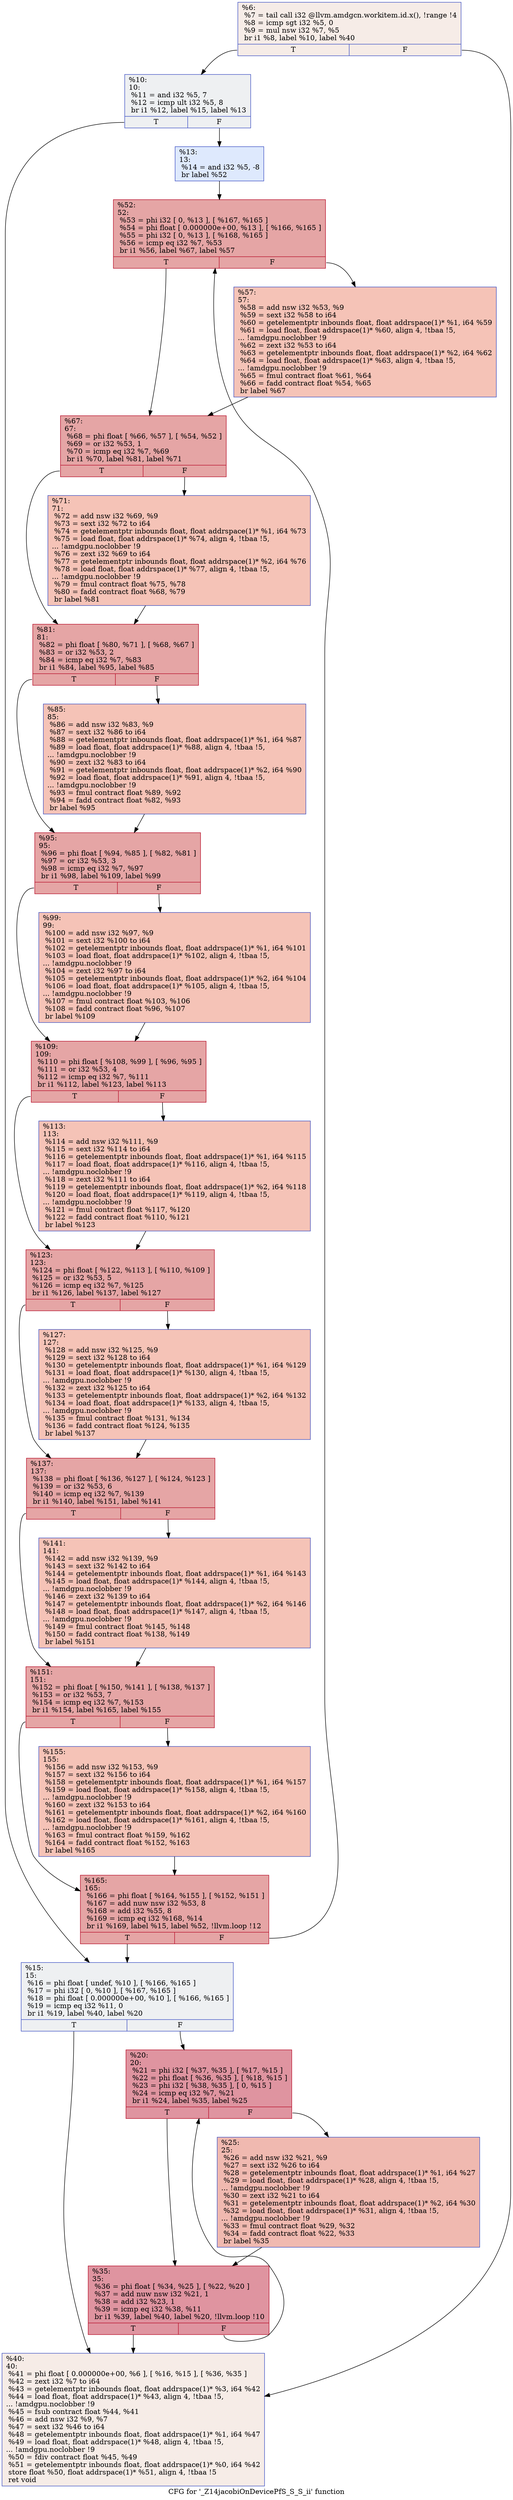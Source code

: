 digraph "CFG for '_Z14jacobiOnDevicePfS_S_S_ii' function" {
	label="CFG for '_Z14jacobiOnDevicePfS_S_S_ii' function";

	Node0x5d7ef70 [shape=record,color="#3d50c3ff", style=filled, fillcolor="#ead5c970",label="{%6:\l  %7 = tail call i32 @llvm.amdgcn.workitem.id.x(), !range !4\l  %8 = icmp sgt i32 %5, 0\l  %9 = mul nsw i32 %7, %5\l  br i1 %8, label %10, label %40\l|{<s0>T|<s1>F}}"];
	Node0x5d7ef70:s0 -> Node0x5d7e1a0;
	Node0x5d7ef70:s1 -> Node0x5d804d0;
	Node0x5d7e1a0 [shape=record,color="#3d50c3ff", style=filled, fillcolor="#d9dce170",label="{%10:\l10:                                               \l  %11 = and i32 %5, 7\l  %12 = icmp ult i32 %5, 8\l  br i1 %12, label %15, label %13\l|{<s0>T|<s1>F}}"];
	Node0x5d7e1a0:s0 -> Node0x5d80790;
	Node0x5d7e1a0:s1 -> Node0x5d807e0;
	Node0x5d807e0 [shape=record,color="#3d50c3ff", style=filled, fillcolor="#b5cdfa70",label="{%13:\l13:                                               \l  %14 = and i32 %5, -8\l  br label %52\l}"];
	Node0x5d807e0 -> Node0x5d809e0;
	Node0x5d80790 [shape=record,color="#3d50c3ff", style=filled, fillcolor="#d9dce170",label="{%15:\l15:                                               \l  %16 = phi float [ undef, %10 ], [ %166, %165 ]\l  %17 = phi i32 [ 0, %10 ], [ %167, %165 ]\l  %18 = phi float [ 0.000000e+00, %10 ], [ %166, %165 ]\l  %19 = icmp eq i32 %11, 0\l  br i1 %19, label %40, label %20\l|{<s0>T|<s1>F}}"];
	Node0x5d80790:s0 -> Node0x5d804d0;
	Node0x5d80790:s1 -> Node0x5d81d80;
	Node0x5d81d80 [shape=record,color="#b70d28ff", style=filled, fillcolor="#b70d2870",label="{%20:\l20:                                               \l  %21 = phi i32 [ %37, %35 ], [ %17, %15 ]\l  %22 = phi float [ %36, %35 ], [ %18, %15 ]\l  %23 = phi i32 [ %38, %35 ], [ 0, %15 ]\l  %24 = icmp eq i32 %7, %21\l  br i1 %24, label %35, label %25\l|{<s0>T|<s1>F}}"];
	Node0x5d81d80:s0 -> Node0x5d81ef0;
	Node0x5d81d80:s1 -> Node0x5d82300;
	Node0x5d82300 [shape=record,color="#3d50c3ff", style=filled, fillcolor="#de614d70",label="{%25:\l25:                                               \l  %26 = add nsw i32 %21, %9\l  %27 = sext i32 %26 to i64\l  %28 = getelementptr inbounds float, float addrspace(1)* %1, i64 %27\l  %29 = load float, float addrspace(1)* %28, align 4, !tbaa !5,\l... !amdgpu.noclobber !9\l  %30 = zext i32 %21 to i64\l  %31 = getelementptr inbounds float, float addrspace(1)* %2, i64 %30\l  %32 = load float, float addrspace(1)* %31, align 4, !tbaa !5,\l... !amdgpu.noclobber !9\l  %33 = fmul contract float %29, %32\l  %34 = fadd contract float %22, %33\l  br label %35\l}"];
	Node0x5d82300 -> Node0x5d81ef0;
	Node0x5d81ef0 [shape=record,color="#b70d28ff", style=filled, fillcolor="#b70d2870",label="{%35:\l35:                                               \l  %36 = phi float [ %34, %25 ], [ %22, %20 ]\l  %37 = add nuw nsw i32 %21, 1\l  %38 = add i32 %23, 1\l  %39 = icmp eq i32 %38, %11\l  br i1 %39, label %40, label %20, !llvm.loop !10\l|{<s0>T|<s1>F}}"];
	Node0x5d81ef0:s0 -> Node0x5d804d0;
	Node0x5d81ef0:s1 -> Node0x5d81d80;
	Node0x5d804d0 [shape=record,color="#3d50c3ff", style=filled, fillcolor="#ead5c970",label="{%40:\l40:                                               \l  %41 = phi float [ 0.000000e+00, %6 ], [ %16, %15 ], [ %36, %35 ]\l  %42 = zext i32 %7 to i64\l  %43 = getelementptr inbounds float, float addrspace(1)* %3, i64 %42\l  %44 = load float, float addrspace(1)* %43, align 4, !tbaa !5,\l... !amdgpu.noclobber !9\l  %45 = fsub contract float %44, %41\l  %46 = add nsw i32 %9, %7\l  %47 = sext i32 %46 to i64\l  %48 = getelementptr inbounds float, float addrspace(1)* %1, i64 %47\l  %49 = load float, float addrspace(1)* %48, align 4, !tbaa !5,\l... !amdgpu.noclobber !9\l  %50 = fdiv contract float %45, %49\l  %51 = getelementptr inbounds float, float addrspace(1)* %0, i64 %42\l  store float %50, float addrspace(1)* %51, align 4, !tbaa !5\l  ret void\l}"];
	Node0x5d809e0 [shape=record,color="#b70d28ff", style=filled, fillcolor="#c5333470",label="{%52:\l52:                                               \l  %53 = phi i32 [ 0, %13 ], [ %167, %165 ]\l  %54 = phi float [ 0.000000e+00, %13 ], [ %166, %165 ]\l  %55 = phi i32 [ 0, %13 ], [ %168, %165 ]\l  %56 = icmp eq i32 %7, %53\l  br i1 %56, label %67, label %57\l|{<s0>T|<s1>F}}"];
	Node0x5d809e0:s0 -> Node0x5d846f0;
	Node0x5d809e0:s1 -> Node0x5d84780;
	Node0x5d84780 [shape=record,color="#3d50c3ff", style=filled, fillcolor="#e8765c70",label="{%57:\l57:                                               \l  %58 = add nsw i32 %53, %9\l  %59 = sext i32 %58 to i64\l  %60 = getelementptr inbounds float, float addrspace(1)* %1, i64 %59\l  %61 = load float, float addrspace(1)* %60, align 4, !tbaa !5,\l... !amdgpu.noclobber !9\l  %62 = zext i32 %53 to i64\l  %63 = getelementptr inbounds float, float addrspace(1)* %2, i64 %62\l  %64 = load float, float addrspace(1)* %63, align 4, !tbaa !5,\l... !amdgpu.noclobber !9\l  %65 = fmul contract float %61, %64\l  %66 = fadd contract float %54, %65\l  br label %67\l}"];
	Node0x5d84780 -> Node0x5d846f0;
	Node0x5d846f0 [shape=record,color="#b70d28ff", style=filled, fillcolor="#c5333470",label="{%67:\l67:                                               \l  %68 = phi float [ %66, %57 ], [ %54, %52 ]\l  %69 = or i32 %53, 1\l  %70 = icmp eq i32 %7, %69\l  br i1 %70, label %81, label %71\l|{<s0>T|<s1>F}}"];
	Node0x5d846f0:s0 -> Node0x5d85220;
	Node0x5d846f0:s1 -> Node0x5d85270;
	Node0x5d85270 [shape=record,color="#3d50c3ff", style=filled, fillcolor="#e8765c70",label="{%71:\l71:                                               \l  %72 = add nsw i32 %69, %9\l  %73 = sext i32 %72 to i64\l  %74 = getelementptr inbounds float, float addrspace(1)* %1, i64 %73\l  %75 = load float, float addrspace(1)* %74, align 4, !tbaa !5,\l... !amdgpu.noclobber !9\l  %76 = zext i32 %69 to i64\l  %77 = getelementptr inbounds float, float addrspace(1)* %2, i64 %76\l  %78 = load float, float addrspace(1)* %77, align 4, !tbaa !5,\l... !amdgpu.noclobber !9\l  %79 = fmul contract float %75, %78\l  %80 = fadd contract float %68, %79\l  br label %81\l}"];
	Node0x5d85270 -> Node0x5d85220;
	Node0x5d85220 [shape=record,color="#b70d28ff", style=filled, fillcolor="#c5333470",label="{%81:\l81:                                               \l  %82 = phi float [ %80, %71 ], [ %68, %67 ]\l  %83 = or i32 %53, 2\l  %84 = icmp eq i32 %7, %83\l  br i1 %84, label %95, label %85\l|{<s0>T|<s1>F}}"];
	Node0x5d85220:s0 -> Node0x5d85ae0;
	Node0x5d85220:s1 -> Node0x5d85b30;
	Node0x5d85b30 [shape=record,color="#3d50c3ff", style=filled, fillcolor="#e8765c70",label="{%85:\l85:                                               \l  %86 = add nsw i32 %83, %9\l  %87 = sext i32 %86 to i64\l  %88 = getelementptr inbounds float, float addrspace(1)* %1, i64 %87\l  %89 = load float, float addrspace(1)* %88, align 4, !tbaa !5,\l... !amdgpu.noclobber !9\l  %90 = zext i32 %83 to i64\l  %91 = getelementptr inbounds float, float addrspace(1)* %2, i64 %90\l  %92 = load float, float addrspace(1)* %91, align 4, !tbaa !5,\l... !amdgpu.noclobber !9\l  %93 = fmul contract float %89, %92\l  %94 = fadd contract float %82, %93\l  br label %95\l}"];
	Node0x5d85b30 -> Node0x5d85ae0;
	Node0x5d85ae0 [shape=record,color="#b70d28ff", style=filled, fillcolor="#c5333470",label="{%95:\l95:                                               \l  %96 = phi float [ %94, %85 ], [ %82, %81 ]\l  %97 = or i32 %53, 3\l  %98 = icmp eq i32 %7, %97\l  br i1 %98, label %109, label %99\l|{<s0>T|<s1>F}}"];
	Node0x5d85ae0:s0 -> Node0x5d863a0;
	Node0x5d85ae0:s1 -> Node0x5d863f0;
	Node0x5d863f0 [shape=record,color="#3d50c3ff", style=filled, fillcolor="#e8765c70",label="{%99:\l99:                                               \l  %100 = add nsw i32 %97, %9\l  %101 = sext i32 %100 to i64\l  %102 = getelementptr inbounds float, float addrspace(1)* %1, i64 %101\l  %103 = load float, float addrspace(1)* %102, align 4, !tbaa !5,\l... !amdgpu.noclobber !9\l  %104 = zext i32 %97 to i64\l  %105 = getelementptr inbounds float, float addrspace(1)* %2, i64 %104\l  %106 = load float, float addrspace(1)* %105, align 4, !tbaa !5,\l... !amdgpu.noclobber !9\l  %107 = fmul contract float %103, %106\l  %108 = fadd contract float %96, %107\l  br label %109\l}"];
	Node0x5d863f0 -> Node0x5d863a0;
	Node0x5d863a0 [shape=record,color="#b70d28ff", style=filled, fillcolor="#c5333470",label="{%109:\l109:                                              \l  %110 = phi float [ %108, %99 ], [ %96, %95 ]\l  %111 = or i32 %53, 4\l  %112 = icmp eq i32 %7, %111\l  br i1 %112, label %123, label %113\l|{<s0>T|<s1>F}}"];
	Node0x5d863a0:s0 -> Node0x5d86c60;
	Node0x5d863a0:s1 -> Node0x5d86cb0;
	Node0x5d86cb0 [shape=record,color="#3d50c3ff", style=filled, fillcolor="#e8765c70",label="{%113:\l113:                                              \l  %114 = add nsw i32 %111, %9\l  %115 = sext i32 %114 to i64\l  %116 = getelementptr inbounds float, float addrspace(1)* %1, i64 %115\l  %117 = load float, float addrspace(1)* %116, align 4, !tbaa !5,\l... !amdgpu.noclobber !9\l  %118 = zext i32 %111 to i64\l  %119 = getelementptr inbounds float, float addrspace(1)* %2, i64 %118\l  %120 = load float, float addrspace(1)* %119, align 4, !tbaa !5,\l... !amdgpu.noclobber !9\l  %121 = fmul contract float %117, %120\l  %122 = fadd contract float %110, %121\l  br label %123\l}"];
	Node0x5d86cb0 -> Node0x5d86c60;
	Node0x5d86c60 [shape=record,color="#b70d28ff", style=filled, fillcolor="#c5333470",label="{%123:\l123:                                              \l  %124 = phi float [ %122, %113 ], [ %110, %109 ]\l  %125 = or i32 %53, 5\l  %126 = icmp eq i32 %7, %125\l  br i1 %126, label %137, label %127\l|{<s0>T|<s1>F}}"];
	Node0x5d86c60:s0 -> Node0x5d87550;
	Node0x5d86c60:s1 -> Node0x5d875a0;
	Node0x5d875a0 [shape=record,color="#3d50c3ff", style=filled, fillcolor="#e8765c70",label="{%127:\l127:                                              \l  %128 = add nsw i32 %125, %9\l  %129 = sext i32 %128 to i64\l  %130 = getelementptr inbounds float, float addrspace(1)* %1, i64 %129\l  %131 = load float, float addrspace(1)* %130, align 4, !tbaa !5,\l... !amdgpu.noclobber !9\l  %132 = zext i32 %125 to i64\l  %133 = getelementptr inbounds float, float addrspace(1)* %2, i64 %132\l  %134 = load float, float addrspace(1)* %133, align 4, !tbaa !5,\l... !amdgpu.noclobber !9\l  %135 = fmul contract float %131, %134\l  %136 = fadd contract float %124, %135\l  br label %137\l}"];
	Node0x5d875a0 -> Node0x5d87550;
	Node0x5d87550 [shape=record,color="#b70d28ff", style=filled, fillcolor="#c5333470",label="{%137:\l137:                                              \l  %138 = phi float [ %136, %127 ], [ %124, %123 ]\l  %139 = or i32 %53, 6\l  %140 = icmp eq i32 %7, %139\l  br i1 %140, label %151, label %141\l|{<s0>T|<s1>F}}"];
	Node0x5d87550:s0 -> Node0x5d88250;
	Node0x5d87550:s1 -> Node0x5d882a0;
	Node0x5d882a0 [shape=record,color="#3d50c3ff", style=filled, fillcolor="#e8765c70",label="{%141:\l141:                                              \l  %142 = add nsw i32 %139, %9\l  %143 = sext i32 %142 to i64\l  %144 = getelementptr inbounds float, float addrspace(1)* %1, i64 %143\l  %145 = load float, float addrspace(1)* %144, align 4, !tbaa !5,\l... !amdgpu.noclobber !9\l  %146 = zext i32 %139 to i64\l  %147 = getelementptr inbounds float, float addrspace(1)* %2, i64 %146\l  %148 = load float, float addrspace(1)* %147, align 4, !tbaa !5,\l... !amdgpu.noclobber !9\l  %149 = fmul contract float %145, %148\l  %150 = fadd contract float %138, %149\l  br label %151\l}"];
	Node0x5d882a0 -> Node0x5d88250;
	Node0x5d88250 [shape=record,color="#b70d28ff", style=filled, fillcolor="#c5333470",label="{%151:\l151:                                              \l  %152 = phi float [ %150, %141 ], [ %138, %137 ]\l  %153 = or i32 %53, 7\l  %154 = icmp eq i32 %7, %153\l  br i1 %154, label %165, label %155\l|{<s0>T|<s1>F}}"];
	Node0x5d88250:s0 -> Node0x5d80ef0;
	Node0x5d88250:s1 -> Node0x5d88b40;
	Node0x5d88b40 [shape=record,color="#3d50c3ff", style=filled, fillcolor="#e8765c70",label="{%155:\l155:                                              \l  %156 = add nsw i32 %153, %9\l  %157 = sext i32 %156 to i64\l  %158 = getelementptr inbounds float, float addrspace(1)* %1, i64 %157\l  %159 = load float, float addrspace(1)* %158, align 4, !tbaa !5,\l... !amdgpu.noclobber !9\l  %160 = zext i32 %153 to i64\l  %161 = getelementptr inbounds float, float addrspace(1)* %2, i64 %160\l  %162 = load float, float addrspace(1)* %161, align 4, !tbaa !5,\l... !amdgpu.noclobber !9\l  %163 = fmul contract float %159, %162\l  %164 = fadd contract float %152, %163\l  br label %165\l}"];
	Node0x5d88b40 -> Node0x5d80ef0;
	Node0x5d80ef0 [shape=record,color="#b70d28ff", style=filled, fillcolor="#c5333470",label="{%165:\l165:                                              \l  %166 = phi float [ %164, %155 ], [ %152, %151 ]\l  %167 = add nuw nsw i32 %53, 8\l  %168 = add i32 %55, 8\l  %169 = icmp eq i32 %168, %14\l  br i1 %169, label %15, label %52, !llvm.loop !12\l|{<s0>T|<s1>F}}"];
	Node0x5d80ef0:s0 -> Node0x5d80790;
	Node0x5d80ef0:s1 -> Node0x5d809e0;
}
